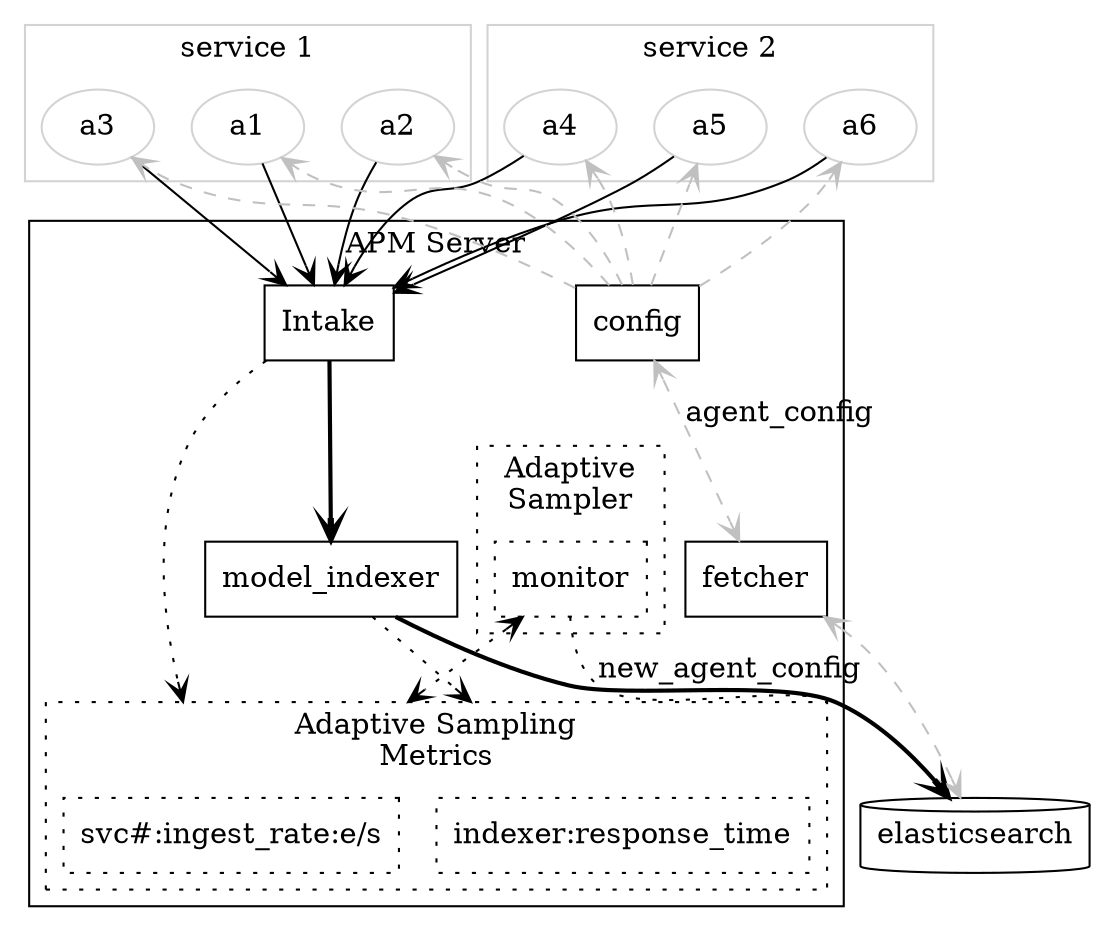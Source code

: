 digraph G {
	compound=true;

	edge [ arrowhead=open arrowtail=open ]
	subgraph cluster_service_1 {
		label = "service 1";
		color=lightgrey;
		node [color=lightgrey;]
		a1 a2 a3;
	}

	subgraph cluster_service_2 {
		label = "service 2";
		color=lightgrey;
		node [color=lightgrey;]
		a4 a5 a6;
	}

	subgraph cluster_Server {
		label = "APM Server";

		// Data Path
		node [ shape=box ]
  		{a1 a2 a3 a4 a5 a6} -> Intake;
  		Intake -> model_indexer [ style=bold ]

		// config Path
  		config -> {a1 a2 a3 a4 a5 a6} [ style="dashed" color=gray] 
		config -> fetcher [ style=dashed dir=both color=gray label=agent_config ]

		node [ style=dotted ]
		Intake -> "svc#:ingest_rate:e/s" [ style=dotted lhead=cluster_server_metrics ]
		model_indexer -> "indexer:response_time" [ style=dotted lhead=cluster_server_metrics ]

		// To add components
		subgraph cluster_server_metrics {
			graph [ style=dotted ]
			label = "Adaptive Sampling\nMetrics";
			node [ shape=box style=dotted ]
			"svc#:ingest_rate:e/s"
			"indexer:response_time"
		}
		subgraph cluster_adaptive_sampler {
			graph [ style=dotted ]
			label = "Adaptive\nSampler";
			monitor -> "svc#:ingest_rate:e/s" [ dir=both style=dotted lhead=cluster_server_metrics ]
		}
	}

	// Data Path
	model_indexer -> elasticsearch [ style=bold ]
	monitor -> elasticsearch [ style=dotted label=new_agent_config ]
	elasticsearch [ shape=cylinder]

	// config Path
	fetcher -> elasticsearch [ style=dashed dir=both color=gray] 
}
